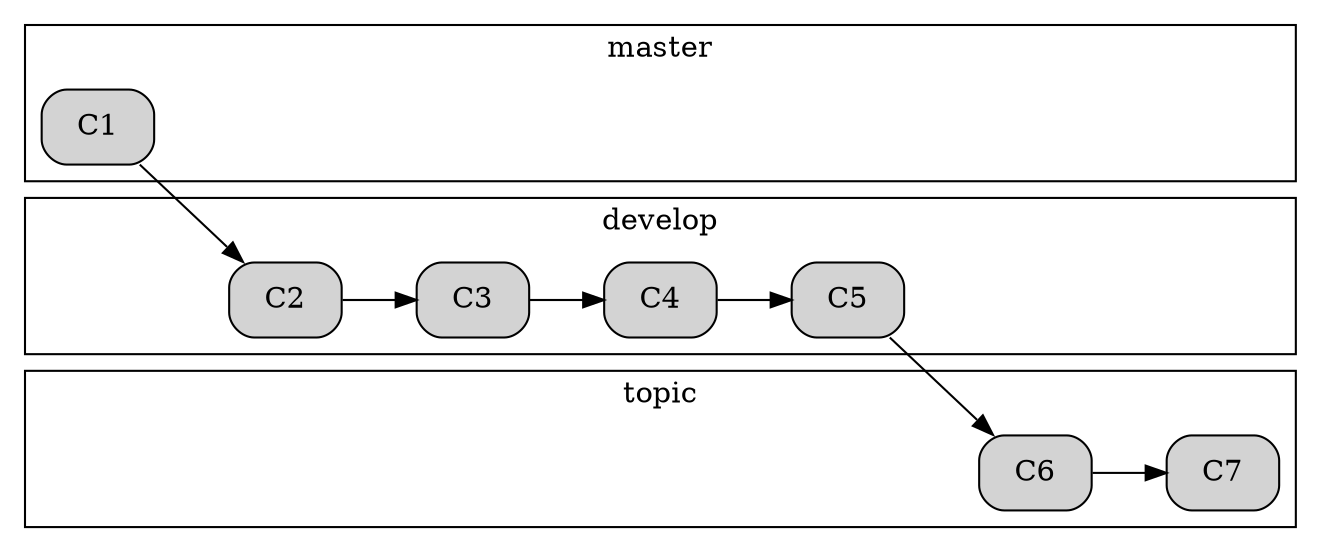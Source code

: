 digraph git {
    graph [dpi=300]
    rankdir="LR"

    

    subgraph cluster_1 {
        label="master"

        c2_1 [label="", shape="plaintext"]
        c3_1 [label="", shape="plaintext"]
        c4_1 [label="", shape="plaintext"]
        c5_1 [label="", shape="plaintext"]
        c6_1 [label="", shape="plaintext"]
        c7_1 [label="", shape="plaintext"]
        c1_1 [label="C1", shape="rect", style="filled, rounded", fillcolor=""]

    }

    subgraph cluster_2 {
        label="develop"

        c7_2 [label="", shape="plaintext"]
        c6_2 [label="", shape="plaintext"]
        c2_2 [label="C2", shape="rect", style="filled, rounded", fillcolor=""]
        c3_2 [label="C3", shape="rect", style="filled, rounded", fillcolor=""]
        c4_2 [label="C4", shape="rect", style="filled, rounded", fillcolor=""]
        c5_2 [label="C5", shape="rect", style="filled, rounded", fillcolor=""]
        c1_2 [label="", shape="plaintext"]
    }

    subgraph cluster_3 {
        label="topic"
        
        c6_3 [label="C6", shape="rect", style="filled, rounded", fillcolor=""]
        c7_3 [label="C7", shape="rect", style="filled, rounded", fillcolor=""]
        c2_3 [label="", shape="plaintext"]
        c3_3 [label="", shape="plaintext"]
        c4_3 [label="", shape="plaintext"]
        c5_3 [label="", shape="plaintext"]
        c1_3 [label="", shape="plaintext"]
    }

    c1_1 -> c2_1 [style="invis"]
    c2_1 -> c3_1 [style="invis"]
    c3_1 -> c4_1 [style="invis"]
    c4_1 -> c5_1 [style="invis"]
    c5_1 -> c6_1 [style="invis"]
    c6_1 -> c7_1 [style="invis"]
    c1_2 -> c2_2 [style="invis"]
    c2_2 -> c3_2 #[style="invis"]
    c3_2 -> c4_2 #[style="invis"]
    c4_2 -> c5_2 #[style="invis"]
    c5_2 -> c6_2 [style="invis"]
    c6_2 -> c7_2 [style="invis"]
    c1_3 -> c2_3 [style="invis"]
    c2_3 -> c3_3 [style="invis"]
    c3_3 -> c4_3 [style="invis"]
    c4_3 -> c5_3 [style="invis"]
    c5_3 -> c6_3 [style="invis"]
    c6_3 -> c7_3 #[style="invis"]

    c1_1 -> c2_2 [constraint="false"]
    c5_2 -> c6_3 [constraint="false"]


}